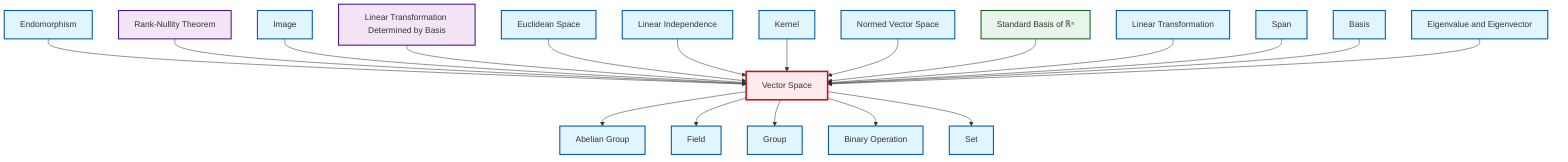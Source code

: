 graph TD
    classDef definition fill:#e1f5fe,stroke:#01579b,stroke-width:2px
    classDef theorem fill:#f3e5f5,stroke:#4a148c,stroke-width:2px
    classDef axiom fill:#fff3e0,stroke:#e65100,stroke-width:2px
    classDef example fill:#e8f5e9,stroke:#1b5e20,stroke-width:2px
    classDef current fill:#ffebee,stroke:#b71c1c,stroke-width:3px
    def-linear-transformation["Linear Transformation"]:::definition
    def-span["Span"]:::definition
    thm-linear-transformation-basis["Linear Transformation Determined by Basis"]:::theorem
    def-linear-independence["Linear Independence"]:::definition
    def-set["Set"]:::definition
    def-field["Field"]:::definition
    def-eigenvalue-eigenvector["Eigenvalue and Eigenvector"]:::definition
    def-euclidean-space["Euclidean Space"]:::definition
    def-basis["Basis"]:::definition
    def-vector-space["Vector Space"]:::definition
    def-kernel["Kernel"]:::definition
    def-normed-vector-space["Normed Vector Space"]:::definition
    def-binary-operation["Binary Operation"]:::definition
    def-image["Image"]:::definition
    def-endomorphism["Endomorphism"]:::definition
    ex-standard-basis-rn["Standard Basis of ℝⁿ"]:::example
    thm-rank-nullity["Rank-Nullity Theorem"]:::theorem
    def-group["Group"]:::definition
    def-abelian-group["Abelian Group"]:::definition
    def-vector-space --> def-abelian-group
    def-vector-space --> def-field
    def-endomorphism --> def-vector-space
    thm-rank-nullity --> def-vector-space
    def-image --> def-vector-space
    def-vector-space --> def-group
    thm-linear-transformation-basis --> def-vector-space
    def-euclidean-space --> def-vector-space
    def-linear-independence --> def-vector-space
    def-kernel --> def-vector-space
    def-normed-vector-space --> def-vector-space
    ex-standard-basis-rn --> def-vector-space
    def-linear-transformation --> def-vector-space
    def-span --> def-vector-space
    def-vector-space --> def-binary-operation
    def-basis --> def-vector-space
    def-vector-space --> def-set
    def-eigenvalue-eigenvector --> def-vector-space
    class def-vector-space current